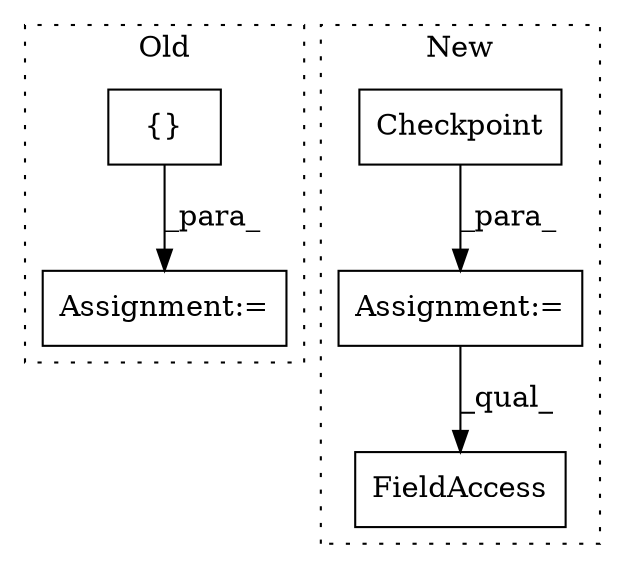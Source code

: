 digraph G {
subgraph cluster0 {
1 [label="{}" a="4" s="5516,5528" l="1,1" shape="box"];
4 [label="Assignment:=" a="7" s="5461" l="1" shape="box"];
label = "Old";
style="dotted";
}
subgraph cluster1 {
2 [label="Checkpoint" a="32" s="4724,4763" l="11,1" shape="box"];
3 [label="Assignment:=" a="7" s="4698" l="1" shape="box"];
5 [label="FieldAccess" a="22" s="5237" l="23" shape="box"];
label = "New";
style="dotted";
}
1 -> 4 [label="_para_"];
2 -> 3 [label="_para_"];
3 -> 5 [label="_qual_"];
}